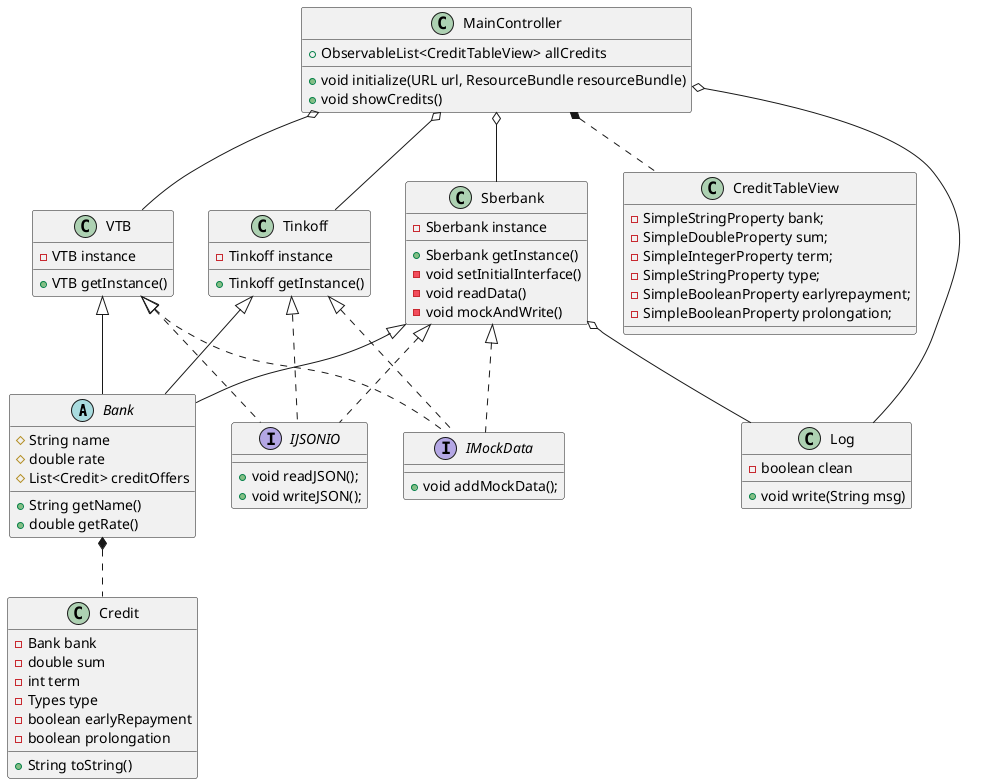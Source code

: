 @startuml
'https://plantuml.com/class-diagram

abstract class Bank{
 #String name
 #double rate
 #List<Credit> creditOffers
 +String getName()
 +double getRate()
}

class MainController{
+ObservableList<CreditTableView> allCredits
+void initialize(URL url, ResourceBundle resourceBundle)
+void showCredits()
}

class Sberbank{
-Sberbank instance
+Sberbank getInstance()
-void setInitialInterface()
-void readData()
-void mockAndWrite()
}

class Tinkoff{
-Tinkoff instance
+Tinkoff getInstance()
}

class VTB{
-VTB instance
+VTB getInstance()
}

class Credit{
-Bank bank
-double sum
-int term
-Types type
-boolean earlyRepayment
-boolean prolongation
+String toString()
}

class CreditTableView{
- SimpleStringProperty bank;
- SimpleDoubleProperty sum;
- SimpleIntegerProperty term;
- SimpleStringProperty type;
- SimpleBooleanProperty earlyrepayment;
- SimpleBooleanProperty prolongation;
}

interface IJSONIO{
+void readJSON();
+void writeJSON();
}

interface IMockData{
+void addMockData();
}

class Log{
-boolean clean
+void write(String msg)
}

Sberbank <|-- Bank
Tinkoff <|-- Bank
VTB <|-- Bank

Sberbank <|.. IJSONIO
VTB <|.. IJSONIO
Tinkoff <|.. IJSONIO

Sberbank <|.. IMockData
VTB <|.. IMockData
Tinkoff <|.. IMockData

Bank *.. Credit

MainController o-- Sberbank
MainController o-- Tinkoff
MainController o-- VTB

MainController *.. CreditTableView

MainController o-- Log
Sberbank o-- Log
@enduml